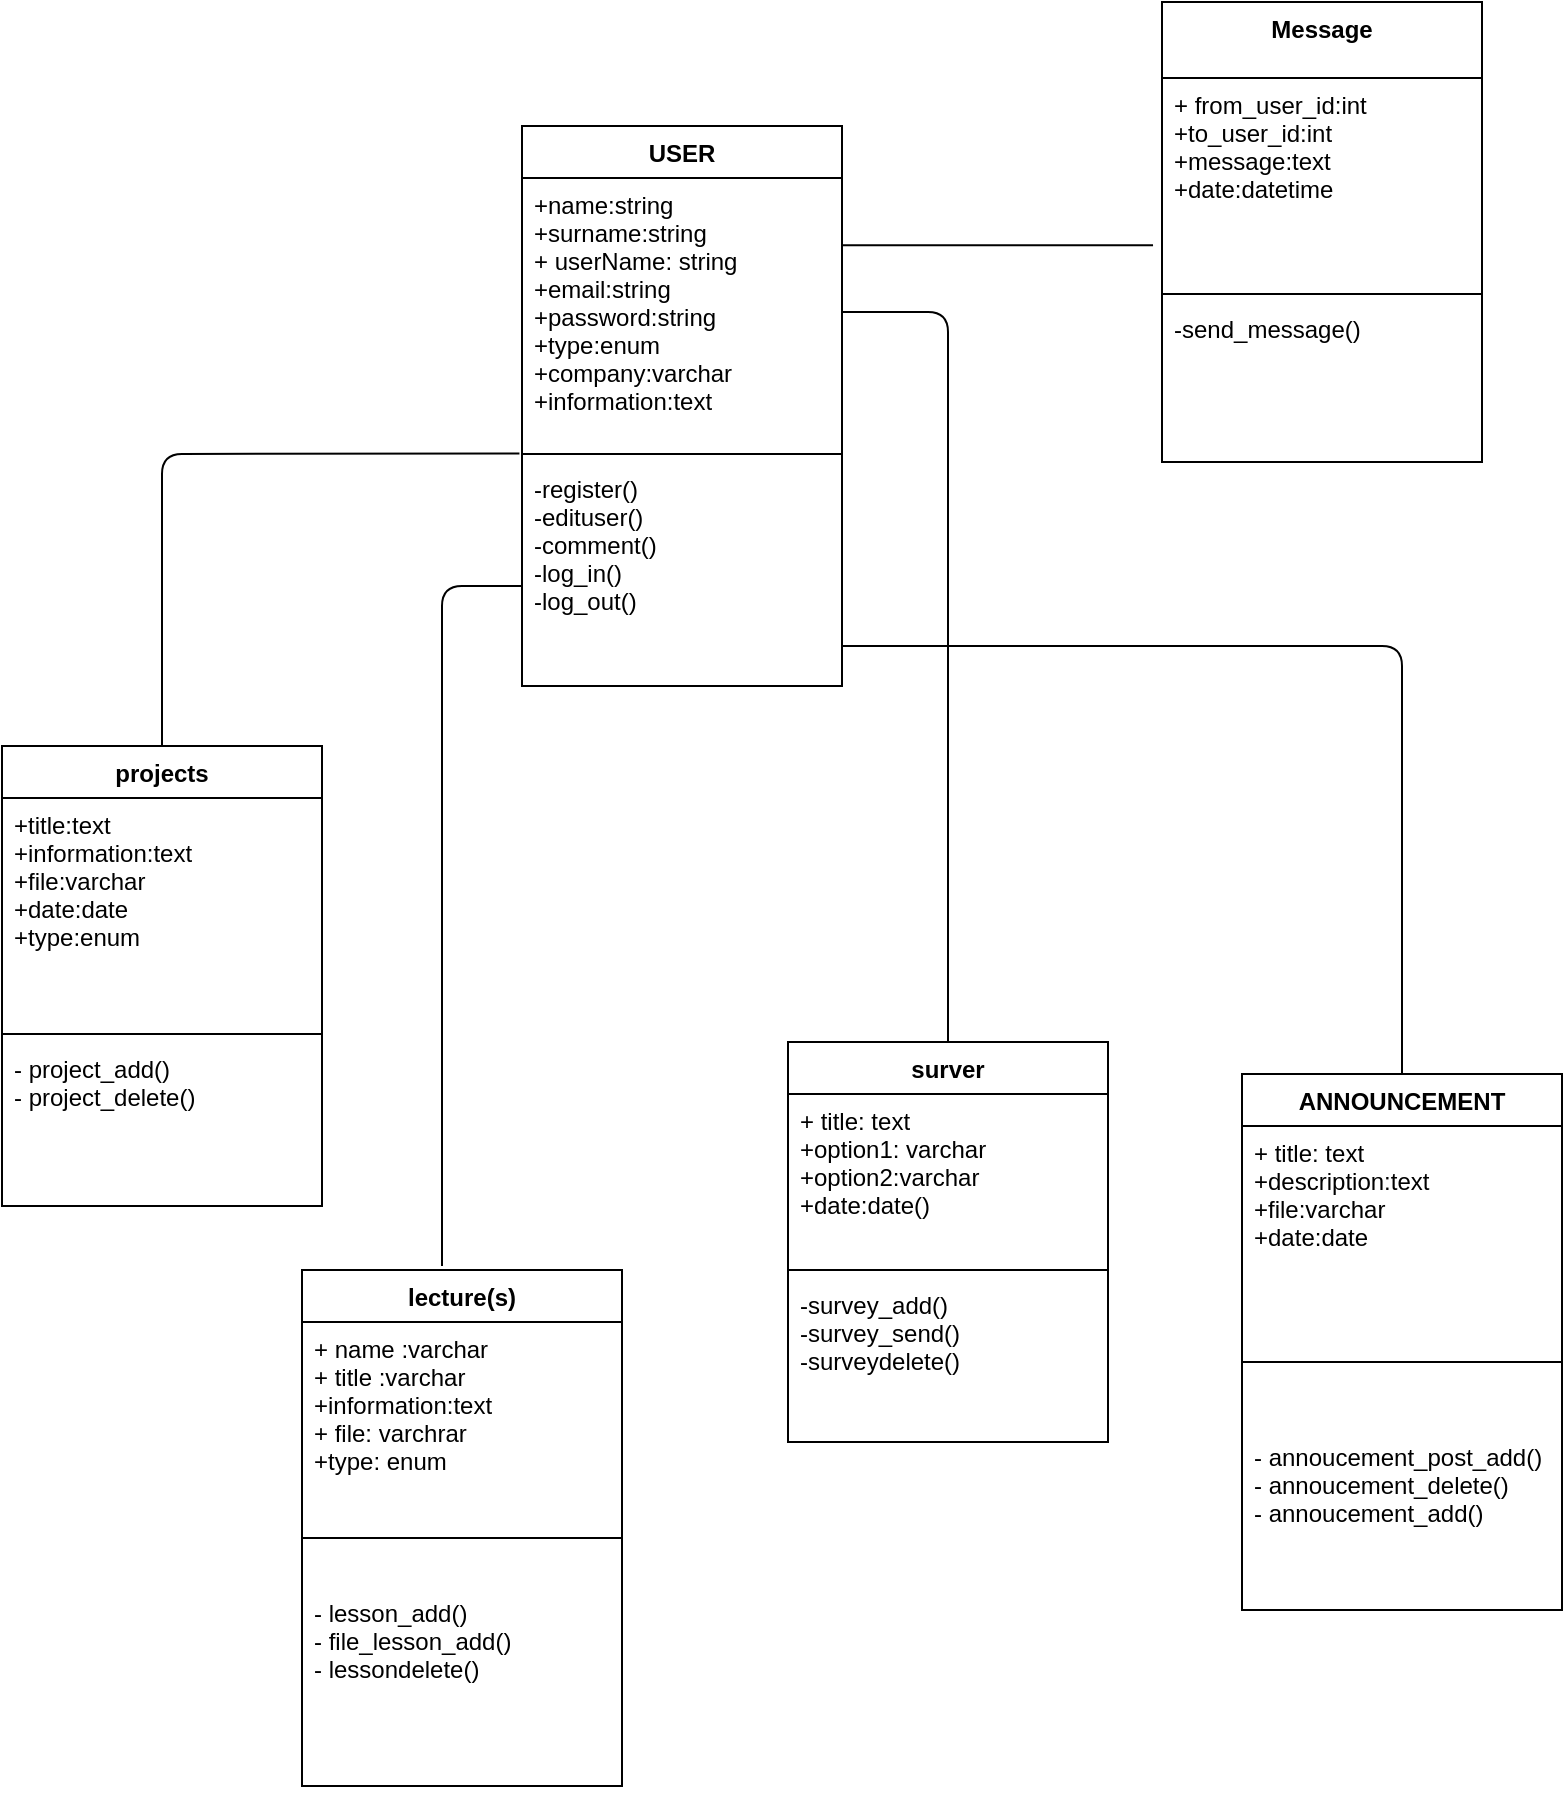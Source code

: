 <mxfile version="10.7.1" type="github"><diagram id="Bja0SZLd8pWBXGQLeaFf" name="Sayfa -1"><mxGraphModel dx="1683" dy="2139" grid="1" gridSize="10" guides="1" tooltips="1" connect="1" arrows="1" fold="1" page="1" pageScale="1" pageWidth="827" pageHeight="1169" math="0" shadow="0"><root><mxCell id="0"/><mxCell id="1" parent="0"/><mxCell id="ByFv6bJbZS8pRECkEJG1-2" value="USER" style="swimlane;fontStyle=1;align=center;verticalAlign=top;childLayout=stackLayout;horizontal=1;startSize=26;horizontalStack=0;resizeParent=1;resizeParentMax=0;resizeLast=0;collapsible=1;marginBottom=0;" vertex="1" parent="1"><mxGeometry x="280" y="20" width="160" height="280" as="geometry"/></mxCell><mxCell id="ByFv6bJbZS8pRECkEJG1-3" value="+name:string&#10;+surname:string&#10;+ userName: string&#10;+email:string&#10;+password:string&#10;+type:enum&#10;+company:varchar&#10;+information:text" style="text;strokeColor=none;fillColor=none;align=left;verticalAlign=top;spacingLeft=4;spacingRight=4;overflow=hidden;rotatable=0;points=[[0,0.5],[1,0.5]];portConstraint=eastwest;" vertex="1" parent="ByFv6bJbZS8pRECkEJG1-2"><mxGeometry y="26" width="160" height="134" as="geometry"/></mxCell><mxCell id="ByFv6bJbZS8pRECkEJG1-4" value="" style="line;strokeWidth=1;fillColor=none;align=left;verticalAlign=middle;spacingTop=-1;spacingLeft=3;spacingRight=3;rotatable=0;labelPosition=right;points=[];portConstraint=eastwest;" vertex="1" parent="ByFv6bJbZS8pRECkEJG1-2"><mxGeometry y="160" width="160" height="8" as="geometry"/></mxCell><mxCell id="ByFv6bJbZS8pRECkEJG1-5" value="-register()&#10;-edituser()&#10;-comment()&#10;-log_in()&#10;-log_out()&#10;" style="text;strokeColor=none;fillColor=none;align=left;verticalAlign=top;spacingLeft=4;spacingRight=4;overflow=hidden;rotatable=0;points=[[0,0.5],[1,0.5]];portConstraint=eastwest;" vertex="1" parent="ByFv6bJbZS8pRECkEJG1-2"><mxGeometry y="168" width="160" height="112" as="geometry"/></mxCell><mxCell id="ByFv6bJbZS8pRECkEJG1-6" value="ANNOUNCEMENT" style="swimlane;fontStyle=1;align=center;verticalAlign=top;childLayout=stackLayout;horizontal=1;startSize=26;horizontalStack=0;resizeParent=1;resizeParentMax=0;resizeLast=0;collapsible=1;marginBottom=0;" vertex="1" parent="1"><mxGeometry x="640" y="494" width="160" height="268" as="geometry"/></mxCell><mxCell id="ByFv6bJbZS8pRECkEJG1-7" value="+ title: text&#10;+description:text&#10;+file:varchar&#10;+date:date&#10;&#10;&#10;" style="text;strokeColor=none;fillColor=none;align=left;verticalAlign=top;spacingLeft=4;spacingRight=4;overflow=hidden;rotatable=0;points=[[0,0.5],[1,0.5]];portConstraint=eastwest;" vertex="1" parent="ByFv6bJbZS8pRECkEJG1-6"><mxGeometry y="26" width="160" height="84" as="geometry"/></mxCell><mxCell id="ByFv6bJbZS8pRECkEJG1-8" value="" style="line;strokeWidth=1;fillColor=none;align=left;verticalAlign=middle;spacingTop=-1;spacingLeft=3;spacingRight=3;rotatable=0;labelPosition=right;points=[];portConstraint=eastwest;" vertex="1" parent="ByFv6bJbZS8pRECkEJG1-6"><mxGeometry y="110" width="160" height="68" as="geometry"/></mxCell><mxCell id="ByFv6bJbZS8pRECkEJG1-9" value="- annoucement_post_add()&#10;- annoucement_delete()&#10;- annoucement_add()&#10;&#10;" style="text;strokeColor=none;fillColor=none;align=left;verticalAlign=top;spacingLeft=4;spacingRight=4;overflow=hidden;rotatable=0;points=[[0,0.5],[1,0.5]];portConstraint=eastwest;" vertex="1" parent="ByFv6bJbZS8pRECkEJG1-6"><mxGeometry y="178" width="160" height="90" as="geometry"/></mxCell><mxCell id="ByFv6bJbZS8pRECkEJG1-10" value="projects" style="swimlane;fontStyle=1;align=center;verticalAlign=top;childLayout=stackLayout;horizontal=1;startSize=26;horizontalStack=0;resizeParent=1;resizeParentMax=0;resizeLast=0;collapsible=1;marginBottom=0;" vertex="1" parent="1"><mxGeometry x="20" y="330" width="160" height="230" as="geometry"/></mxCell><mxCell id="ByFv6bJbZS8pRECkEJG1-11" value="+title:text&#10;+information:text&#10;+file:varchar&#10;+date:date&#10;+type:enum&#10;&#10;" style="text;strokeColor=none;fillColor=none;align=left;verticalAlign=top;spacingLeft=4;spacingRight=4;overflow=hidden;rotatable=0;points=[[0,0.5],[1,0.5]];portConstraint=eastwest;" vertex="1" parent="ByFv6bJbZS8pRECkEJG1-10"><mxGeometry y="26" width="160" height="114" as="geometry"/></mxCell><mxCell id="ByFv6bJbZS8pRECkEJG1-12" value="" style="line;strokeWidth=1;fillColor=none;align=left;verticalAlign=middle;spacingTop=-1;spacingLeft=3;spacingRight=3;rotatable=0;labelPosition=right;points=[];portConstraint=eastwest;" vertex="1" parent="ByFv6bJbZS8pRECkEJG1-10"><mxGeometry y="140" width="160" height="8" as="geometry"/></mxCell><mxCell id="ByFv6bJbZS8pRECkEJG1-13" value="- project_add()&#10;- project_delete()&#10;&#10;" style="text;strokeColor=none;fillColor=none;align=left;verticalAlign=top;spacingLeft=4;spacingRight=4;overflow=hidden;rotatable=0;points=[[0,0.5],[1,0.5]];portConstraint=eastwest;" vertex="1" parent="ByFv6bJbZS8pRECkEJG1-10"><mxGeometry y="148" width="160" height="82" as="geometry"/></mxCell><mxCell id="ByFv6bJbZS8pRECkEJG1-14" value="surver" style="swimlane;fontStyle=1;align=center;verticalAlign=top;childLayout=stackLayout;horizontal=1;startSize=26;horizontalStack=0;resizeParent=1;resizeParentMax=0;resizeLast=0;collapsible=1;marginBottom=0;" vertex="1" parent="1"><mxGeometry x="413" y="478" width="160" height="200" as="geometry"/></mxCell><mxCell id="ByFv6bJbZS8pRECkEJG1-15" value="+ title: text&#10;+option1: varchar&#10;+option2:varchar&#10;+date:date()&#10;&#10;" style="text;strokeColor=none;fillColor=none;align=left;verticalAlign=top;spacingLeft=4;spacingRight=4;overflow=hidden;rotatable=0;points=[[0,0.5],[1,0.5]];portConstraint=eastwest;" vertex="1" parent="ByFv6bJbZS8pRECkEJG1-14"><mxGeometry y="26" width="160" height="84" as="geometry"/></mxCell><mxCell id="ByFv6bJbZS8pRECkEJG1-16" value="" style="line;strokeWidth=1;fillColor=none;align=left;verticalAlign=middle;spacingTop=-1;spacingLeft=3;spacingRight=3;rotatable=0;labelPosition=right;points=[];portConstraint=eastwest;" vertex="1" parent="ByFv6bJbZS8pRECkEJG1-14"><mxGeometry y="110" width="160" height="8" as="geometry"/></mxCell><mxCell id="ByFv6bJbZS8pRECkEJG1-17" value="-survey_add()&#10;-survey_send()&#10;-surveydelete()&#10;&#10;" style="text;strokeColor=none;fillColor=none;align=left;verticalAlign=top;spacingLeft=4;spacingRight=4;overflow=hidden;rotatable=0;points=[[0,0.5],[1,0.5]];portConstraint=eastwest;" vertex="1" parent="ByFv6bJbZS8pRECkEJG1-14"><mxGeometry y="118" width="160" height="82" as="geometry"/></mxCell><mxCell id="ByFv6bJbZS8pRECkEJG1-18" value="lecture(s)" style="swimlane;fontStyle=1;align=center;verticalAlign=top;childLayout=stackLayout;horizontal=1;startSize=26;horizontalStack=0;resizeParent=1;resizeParentMax=0;resizeLast=0;collapsible=1;marginBottom=0;" vertex="1" parent="1"><mxGeometry x="170" y="592" width="160" height="258" as="geometry"/></mxCell><mxCell id="ByFv6bJbZS8pRECkEJG1-19" value="+ name :varchar&#10;+ title :varchar&#10;+information:text&#10;+ file: varchrar&#10;+type: enum&#10;" style="text;strokeColor=none;fillColor=none;align=left;verticalAlign=top;spacingLeft=4;spacingRight=4;overflow=hidden;rotatable=0;points=[[0,0.5],[1,0.5]];portConstraint=eastwest;" vertex="1" parent="ByFv6bJbZS8pRECkEJG1-18"><mxGeometry y="26" width="160" height="84" as="geometry"/></mxCell><mxCell id="ByFv6bJbZS8pRECkEJG1-20" value="" style="line;strokeWidth=1;fillColor=none;align=left;verticalAlign=middle;spacingTop=-1;spacingLeft=3;spacingRight=3;rotatable=0;labelPosition=right;points=[];portConstraint=eastwest;" vertex="1" parent="ByFv6bJbZS8pRECkEJG1-18"><mxGeometry y="110" width="160" height="48" as="geometry"/></mxCell><mxCell id="ByFv6bJbZS8pRECkEJG1-21" value="- lesson_add()&#10;- file_lesson_add()&#10;- lessondelete()&#10;&#10;" style="text;strokeColor=none;fillColor=none;align=left;verticalAlign=top;spacingLeft=4;spacingRight=4;overflow=hidden;rotatable=0;points=[[0,0.5],[1,0.5]];portConstraint=eastwest;" vertex="1" parent="ByFv6bJbZS8pRECkEJG1-18"><mxGeometry y="158" width="160" height="100" as="geometry"/></mxCell><mxCell id="ByFv6bJbZS8pRECkEJG1-22" value="Message" style="swimlane;fontStyle=1;align=center;verticalAlign=top;childLayout=stackLayout;horizontal=1;startSize=38;horizontalStack=0;resizeParent=1;resizeParentMax=0;resizeLast=0;collapsible=1;marginBottom=0;" vertex="1" parent="1"><mxGeometry x="600" y="-42" width="160" height="230" as="geometry"/></mxCell><mxCell id="ByFv6bJbZS8pRECkEJG1-23" value="+ from_user_id:int&#10;+to_user_id:int&#10;+message:text&#10;+date:datetime&#10;&#10;" style="text;strokeColor=none;fillColor=none;align=left;verticalAlign=top;spacingLeft=4;spacingRight=4;overflow=hidden;rotatable=0;points=[[0,0.5],[1,0.5]];portConstraint=eastwest;" vertex="1" parent="ByFv6bJbZS8pRECkEJG1-22"><mxGeometry y="38" width="160" height="104" as="geometry"/></mxCell><mxCell id="ByFv6bJbZS8pRECkEJG1-24" value="" style="line;strokeWidth=1;fillColor=none;align=left;verticalAlign=middle;spacingTop=-1;spacingLeft=3;spacingRight=3;rotatable=0;labelPosition=right;points=[];portConstraint=eastwest;" vertex="1" parent="ByFv6bJbZS8pRECkEJG1-22"><mxGeometry y="142" width="160" height="8" as="geometry"/></mxCell><mxCell id="ByFv6bJbZS8pRECkEJG1-25" value="-send_message()&#10;&#10;" style="text;strokeColor=none;fillColor=none;align=left;verticalAlign=top;spacingLeft=4;spacingRight=4;overflow=hidden;rotatable=0;points=[[0,0.5],[1,0.5]];portConstraint=eastwest;" vertex="1" parent="ByFv6bJbZS8pRECkEJG1-22"><mxGeometry y="150" width="160" height="80" as="geometry"/></mxCell><mxCell id="ByFv6bJbZS8pRECkEJG1-32" value="" style="endArrow=none;html=1;" edge="1" parent="1"><mxGeometry width="50" height="50" relative="1" as="geometry"><mxPoint x="280" y="250" as="sourcePoint"/><mxPoint x="240" y="590" as="targetPoint"/><Array as="points"><mxPoint x="240" y="250"/></Array></mxGeometry></mxCell><mxCell id="ByFv6bJbZS8pRECkEJG1-34" value="" style="endArrow=none;html=1;exitX=0.5;exitY=0;exitDx=0;exitDy=0;entryX=-0.008;entryY=1.028;entryDx=0;entryDy=0;entryPerimeter=0;" edge="1" parent="1" source="ByFv6bJbZS8pRECkEJG1-10" target="ByFv6bJbZS8pRECkEJG1-3"><mxGeometry width="50" height="50" relative="1" as="geometry"><mxPoint x="80" y="335" as="sourcePoint"/><mxPoint x="120" y="205" as="targetPoint"/><Array as="points"><mxPoint x="100" y="184"/></Array></mxGeometry></mxCell><mxCell id="ByFv6bJbZS8pRECkEJG1-39" value="" style="endArrow=none;html=1;entryX=0.5;entryY=0;entryDx=0;entryDy=0;" edge="1" parent="1" target="ByFv6bJbZS8pRECkEJG1-6"><mxGeometry width="50" height="50" relative="1" as="geometry"><mxPoint x="440" y="280" as="sourcePoint"/><mxPoint x="740" y="280" as="targetPoint"/><Array as="points"><mxPoint x="720" y="280"/></Array></mxGeometry></mxCell><mxCell id="ByFv6bJbZS8pRECkEJG1-40" value="" style="endArrow=none;html=1;exitX=0.5;exitY=0;exitDx=0;exitDy=0;entryX=1;entryY=0.5;entryDx=0;entryDy=0;" edge="1" parent="1" source="ByFv6bJbZS8pRECkEJG1-14" target="ByFv6bJbZS8pRECkEJG1-3"><mxGeometry width="50" height="50" relative="1" as="geometry"><mxPoint x="480" y="460" as="sourcePoint"/><mxPoint x="493" y="130" as="targetPoint"/><Array as="points"><mxPoint x="493" y="113"/></Array></mxGeometry></mxCell><mxCell id="ByFv6bJbZS8pRECkEJG1-41" value="" style="endArrow=none;html=1;exitX=1.003;exitY=0.251;exitDx=0;exitDy=0;exitPerimeter=0;entryX=-0.028;entryY=0.804;entryDx=0;entryDy=0;entryPerimeter=0;" edge="1" parent="1" source="ByFv6bJbZS8pRECkEJG1-3" target="ByFv6bJbZS8pRECkEJG1-23"><mxGeometry width="50" height="50" relative="1" as="geometry"><mxPoint x="523" y="80" as="sourcePoint"/><mxPoint x="573" y="30" as="targetPoint"/></mxGeometry></mxCell></root></mxGraphModel></diagram></mxfile>